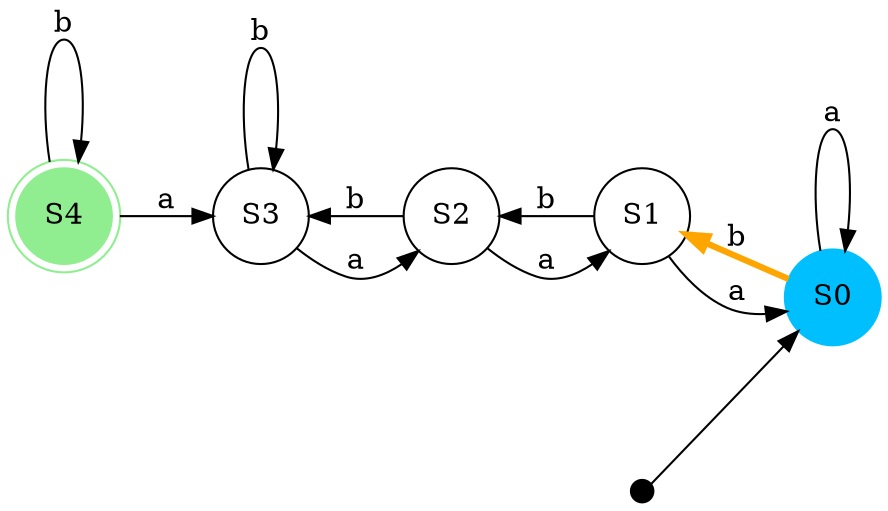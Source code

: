 digraph automata_finito_determinista {
	rankdir=LR;
	size="8,5"

	ordering=out;
	nodesep=0.8;

	node [shape = doublecircle]; S4 ;
	node [shape = circle];

	// Flecha de inicio visible
	inic [shape=point, width=0.15, color=black];
	inic -> S0 [color=black, arrowhead=normal];

	{ rank = same; S0; }
	{ rank = same; S1; }
	{ rank = same; S2; }
	{ rank = same; S3; }
	{ rank = same; S4; }
	// Estados con colores
	S0 [color=deepskyblue style=filled];
	S1 [color=black];
	S2 [color=black];
	S3 [color=black];
	S4 [color=lightgreen style=filled];

	// Transiciones desde matriz
	S0 -> S0 [ label = "a" ] [color="#000000"];
	S0 -> S1 [ label = "b" ] [color="#ffa500" penwidth=3.0];
	S1 -> S0 [ label = "a" ] [color="#000000"];
	S1 -> S2 [ label = "b" ] [color="#000000"];
	S2 -> S1 [ label = "a" ] [color="#000000"];
	S2 -> S3 [ label = "b" ] [color="#000000"];
	S3 -> S2 [ label = "a" ] [color="#000000"];
	S3 -> S3 [ label = "b" ] [color="#000000"];
	S4 -> S3 [ label = "a" ] [color="#000000"];
	S4 -> S4 [ label = "b" ] [color="#000000"];
}